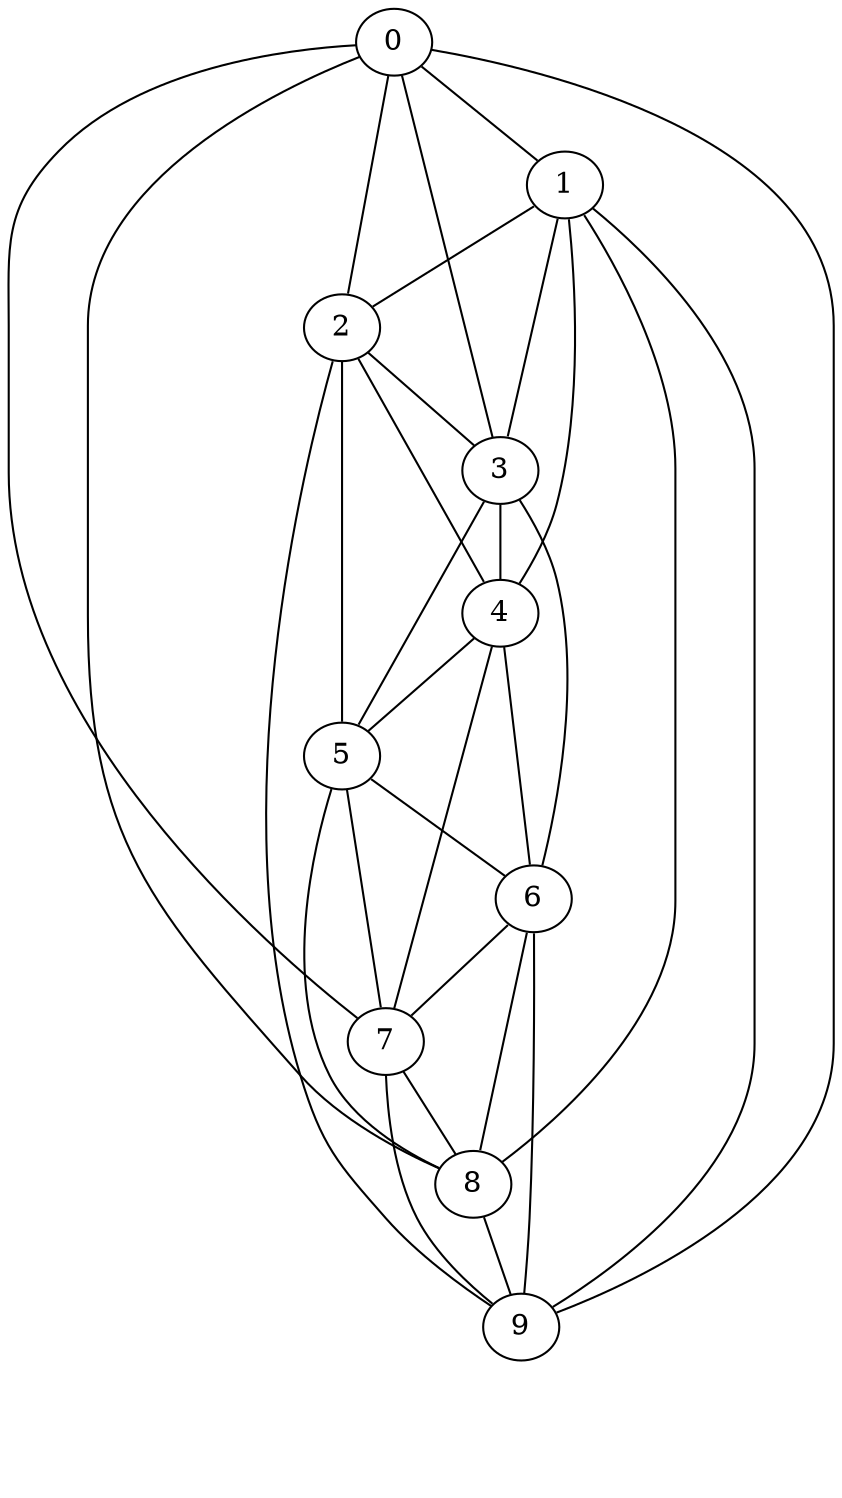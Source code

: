 /*****
 
*****/

graph G {
  graph [splines=true overlap=false]
  node  [shape=ellipse, width=0.3, height=0.3]
  0 [label="0"];
  1 [label="1"];
  2 [label="2"];
  3 [label="3"];
  4 [label="4"];
  5 [label="5"];
  6 [label="6"];
  7 [label="7"];
  8 [label="8"];
  9 [label="9"];
  0 -- 1;
  0 -- 2;
  0 -- 3;
  0 -- 7;
  0 -- 8;
  0 -- 9;
  1 -- 2;
  1 -- 3;
  1 -- 4;
  1 -- 8;
  1 -- 9;
  2 -- 3;
  2 -- 4;
  2 -- 5;
  2 -- 9;
  3 -- 4;
  3 -- 5;
  3 -- 6;
  4 -- 5;
  4 -- 6;
  4 -- 7;
  5 -- 6;
  5 -- 7;
  5 -- 8;
  6 -- 7;
  6 -- 8;
  6 -- 9;
  7 -- 8;
  7 -- 9;
  8 -- 9;
  label = "\n \n";  fontsize=24;
}
